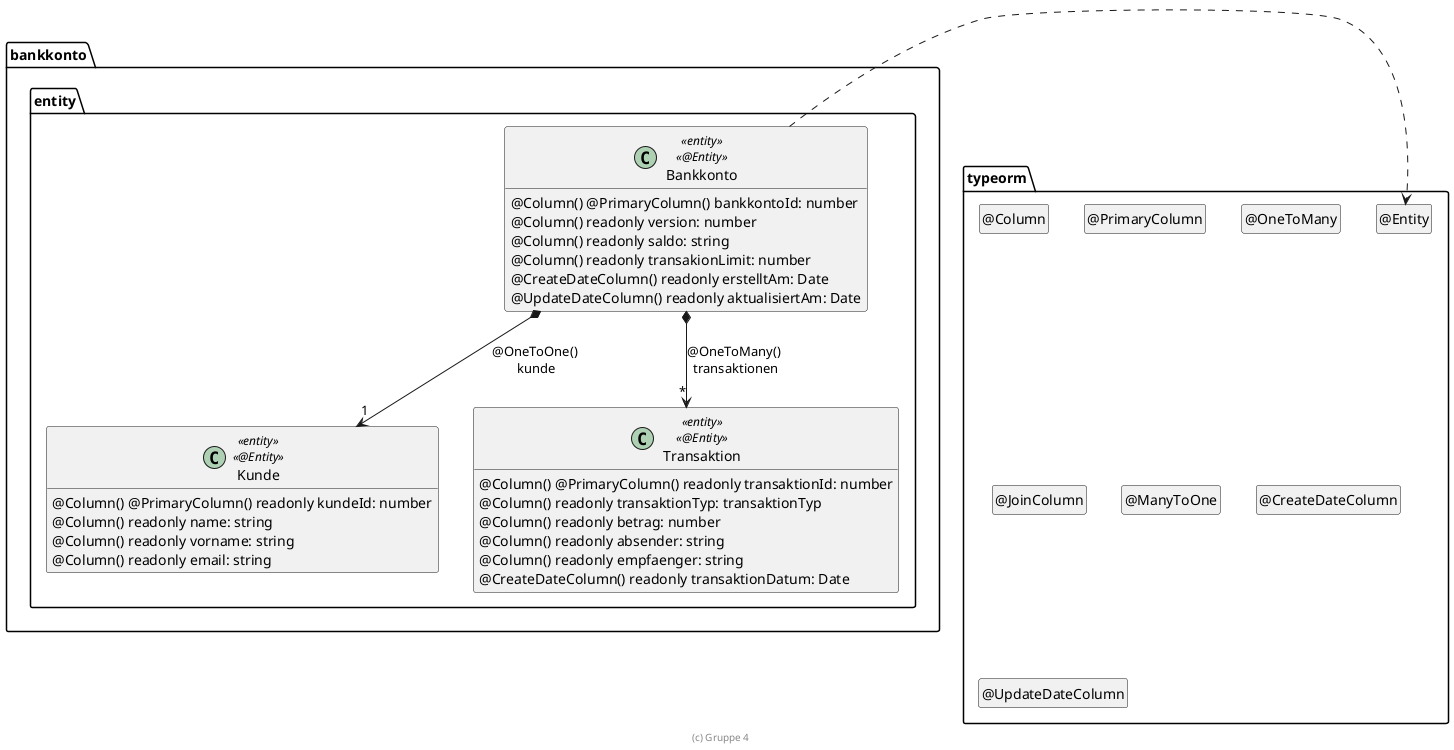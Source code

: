 @startuml Entity

package typeorm {
  class "@Entity" as Entity
  hide Entity circle
  class "@Column" as Column
  hide Column circle
  class "@PrimaryColumn" as PrimaryColumn
  hide PrimaryColumn circle
  class "@OneToMany" as OneToMany
  hide OneToMany circle
  class "@JoinColumn" as JoinColumn
  hide JoinColumn circle
  class "@ManyToOne" as ManyToOne
  hide ManyToOne circle
  class "@CreateDateColumn" as CreateDateColumn
  hide CreateDateColumn circle
  class "@UpdateDateColumn" as UpdateDateColumn
  hide UpdateDateColumn circle
}

package bankkonto.entity {

  class Bankkonto <<entity>> <<@Entity>> {
    @Column() @PrimaryColumn() bankkontoId: number
    @Column() readonly version: number
    @Column() readonly saldo: string
    @Column() readonly transakionLimit: number
    @CreateDateColumn() readonly erstelltAm: Date
    @UpdateDateColumn() readonly aktualisiertAm: Date
  }

  class Kunde <<entity>> <<@Entity>> {
    @Column() @PrimaryColumn() readonly kundeId: number
    @Column() readonly name: string
    @Column() readonly vorname: string
    @Column() readonly email: string
  }

  class Transaktion <<entity>> <<@Entity>> {
    @Column() @PrimaryColumn() readonly transaktionId: number
    @Column() readonly transaktionTyp: transaktionTyp
    @Column() readonly betrag: number
    @Column() readonly absender: string
    @Column() readonly empfaenger: string
    @CreateDateColumn() readonly transaktionDatum: Date
  }

  Bankkonto *--> "1" Kunde : @OneToOne() \nkunde
  Bankkonto *--> "*" Transaktion : @OneToMany() \ntransaktionen

  Bankkonto .right.> Entity
}

hide empty members

footer (c) Gruppe 4

@enduml
